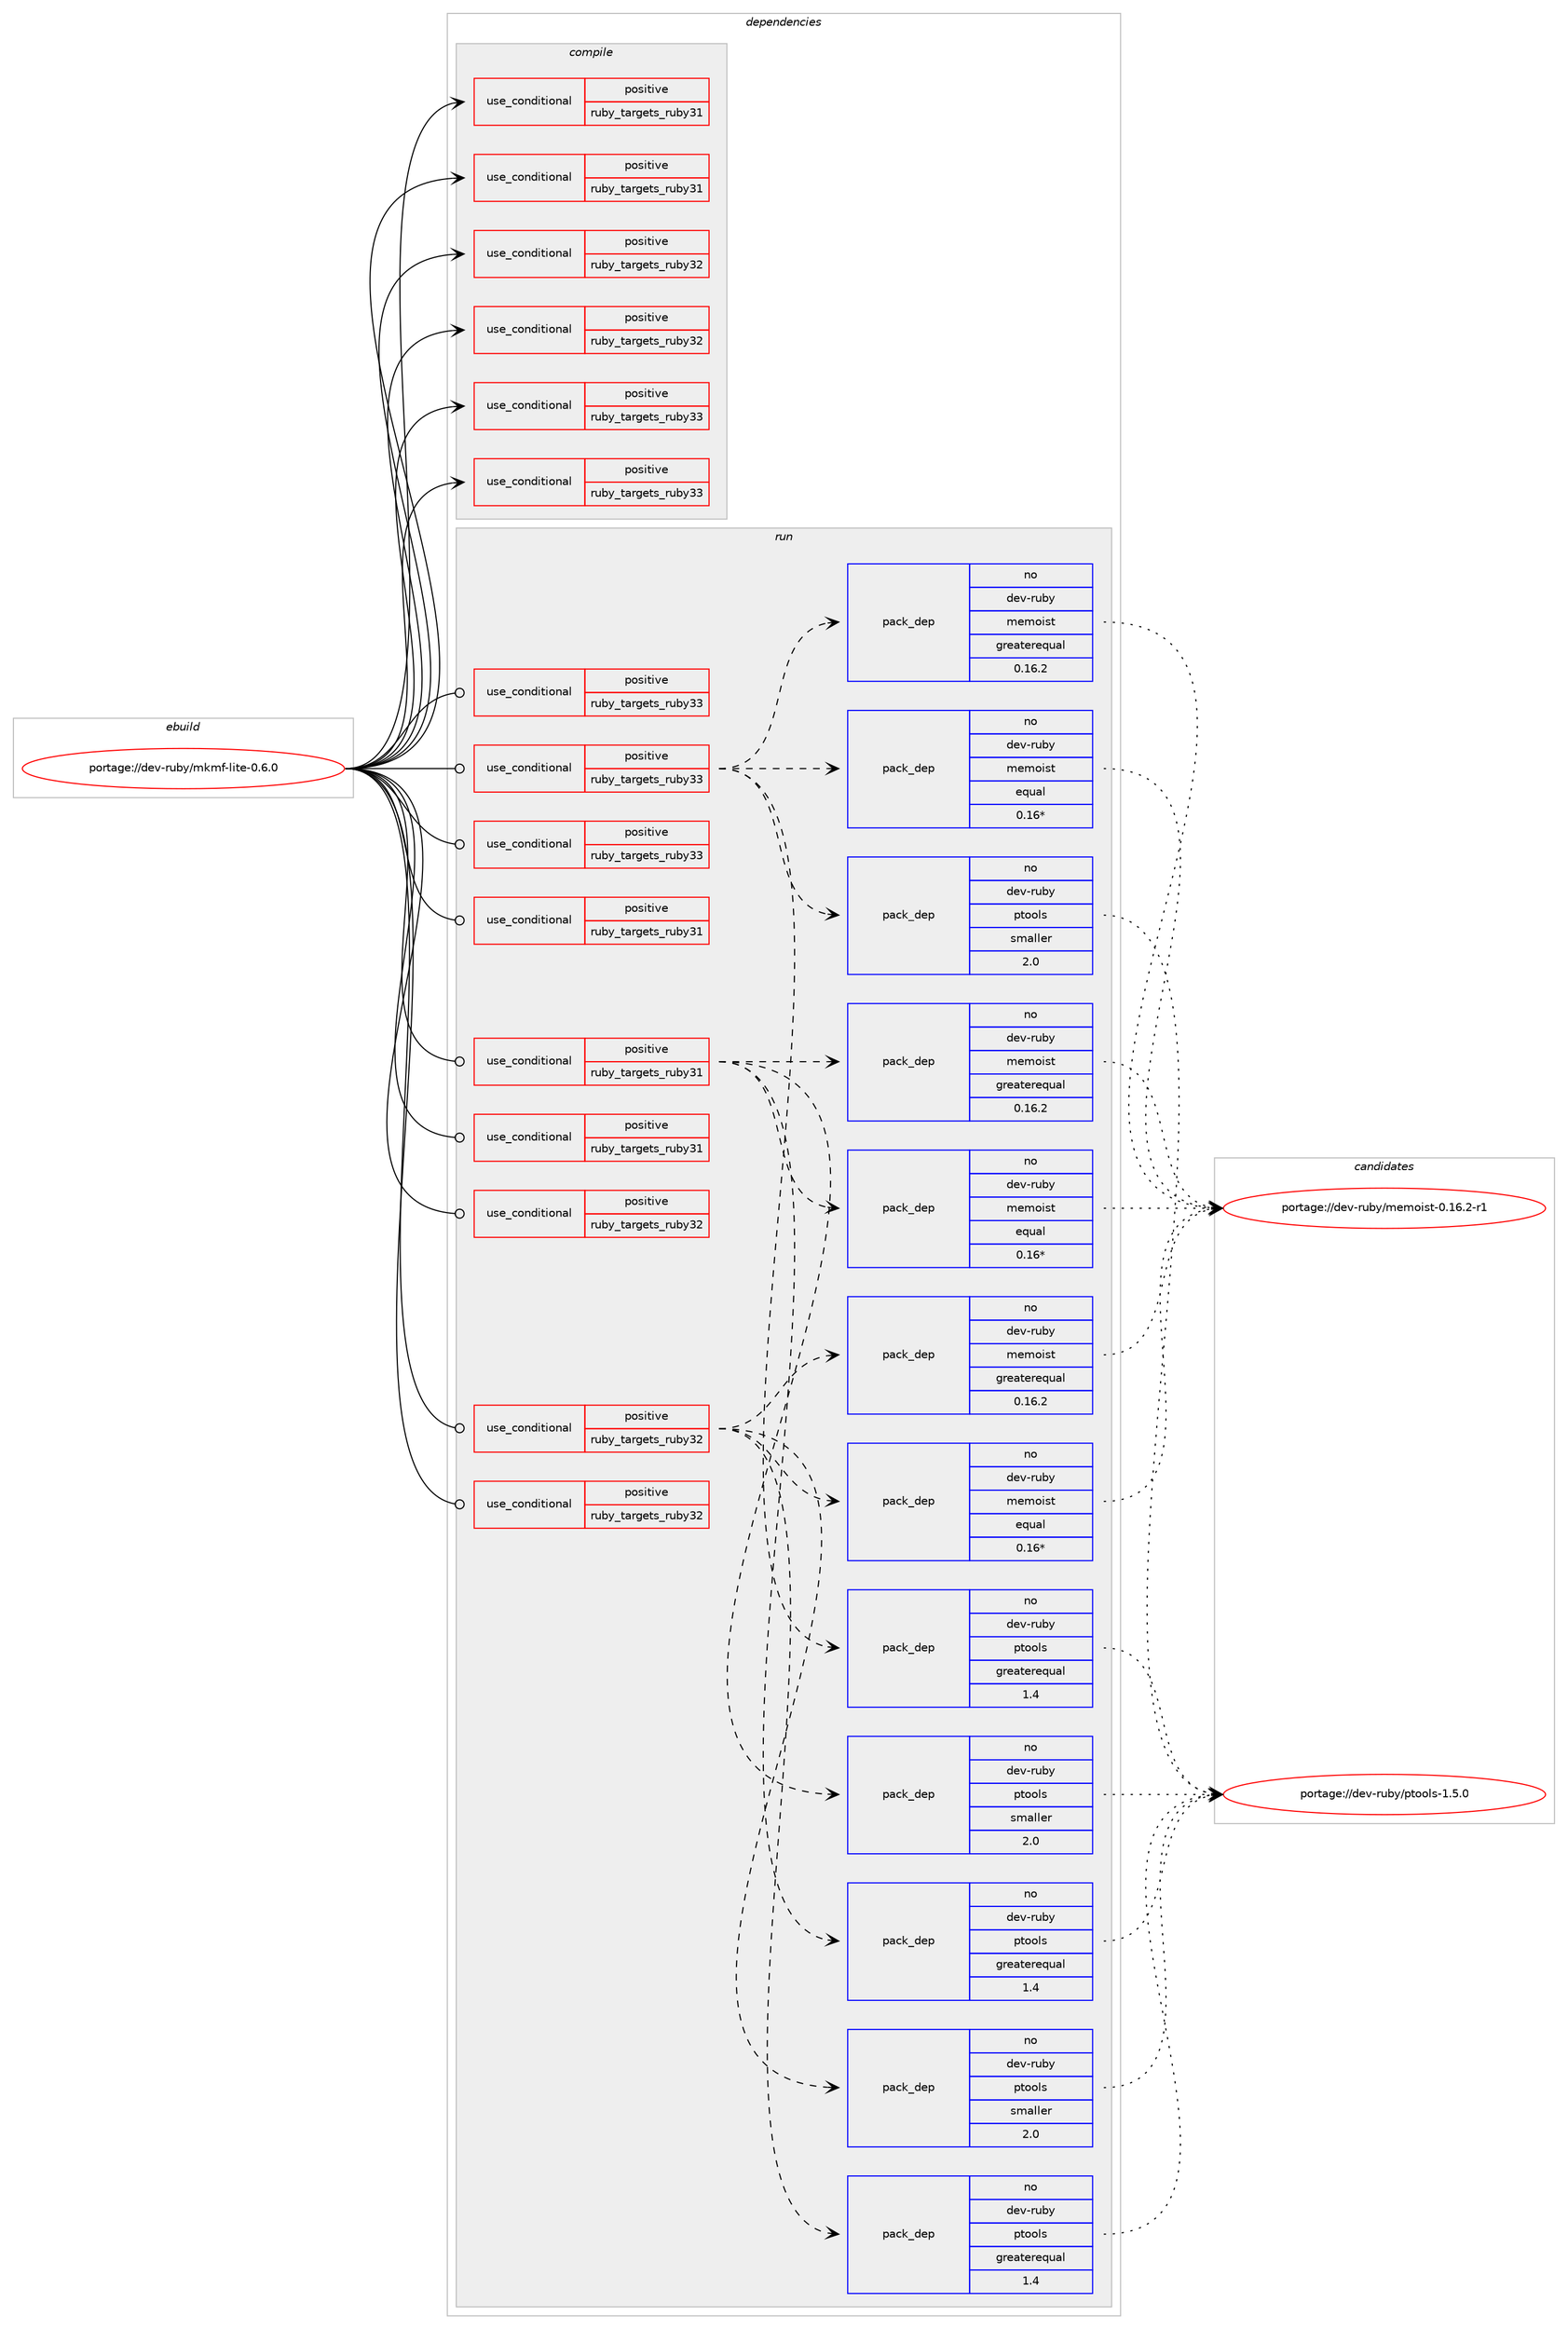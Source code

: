 digraph prolog {

# *************
# Graph options
# *************

newrank=true;
concentrate=true;
compound=true;
graph [rankdir=LR,fontname=Helvetica,fontsize=10,ranksep=1.5];#, ranksep=2.5, nodesep=0.2];
edge  [arrowhead=vee];
node  [fontname=Helvetica,fontsize=10];

# **********
# The ebuild
# **********

subgraph cluster_leftcol {
color=gray;
rank=same;
label=<<i>ebuild</i>>;
id [label="portage://dev-ruby/mkmf-lite-0.6.0", color=red, width=4, href="../dev-ruby/mkmf-lite-0.6.0.svg"];
}

# ****************
# The dependencies
# ****************

subgraph cluster_midcol {
color=gray;
label=<<i>dependencies</i>>;
subgraph cluster_compile {
fillcolor="#eeeeee";
style=filled;
label=<<i>compile</i>>;
subgraph cond49637 {
dependency97327 [label=<<TABLE BORDER="0" CELLBORDER="1" CELLSPACING="0" CELLPADDING="4"><TR><TD ROWSPAN="3" CELLPADDING="10">use_conditional</TD></TR><TR><TD>positive</TD></TR><TR><TD>ruby_targets_ruby31</TD></TR></TABLE>>, shape=none, color=red];
# *** BEGIN UNKNOWN DEPENDENCY TYPE (TODO) ***
# dependency97327 -> package_dependency(portage://dev-ruby/mkmf-lite-0.6.0,install,no,dev-lang,ruby,none,[,,],[slot(3.1)],[])
# *** END UNKNOWN DEPENDENCY TYPE (TODO) ***

}
id:e -> dependency97327:w [weight=20,style="solid",arrowhead="vee"];
subgraph cond49638 {
dependency97328 [label=<<TABLE BORDER="0" CELLBORDER="1" CELLSPACING="0" CELLPADDING="4"><TR><TD ROWSPAN="3" CELLPADDING="10">use_conditional</TD></TR><TR><TD>positive</TD></TR><TR><TD>ruby_targets_ruby31</TD></TR></TABLE>>, shape=none, color=red];
# *** BEGIN UNKNOWN DEPENDENCY TYPE (TODO) ***
# dependency97328 -> package_dependency(portage://dev-ruby/mkmf-lite-0.6.0,install,no,virtual,rubygems,none,[,,],[],[use(enable(ruby_targets_ruby31),negative)])
# *** END UNKNOWN DEPENDENCY TYPE (TODO) ***

}
id:e -> dependency97328:w [weight=20,style="solid",arrowhead="vee"];
subgraph cond49639 {
dependency97329 [label=<<TABLE BORDER="0" CELLBORDER="1" CELLSPACING="0" CELLPADDING="4"><TR><TD ROWSPAN="3" CELLPADDING="10">use_conditional</TD></TR><TR><TD>positive</TD></TR><TR><TD>ruby_targets_ruby32</TD></TR></TABLE>>, shape=none, color=red];
# *** BEGIN UNKNOWN DEPENDENCY TYPE (TODO) ***
# dependency97329 -> package_dependency(portage://dev-ruby/mkmf-lite-0.6.0,install,no,dev-lang,ruby,none,[,,],[slot(3.2)],[])
# *** END UNKNOWN DEPENDENCY TYPE (TODO) ***

}
id:e -> dependency97329:w [weight=20,style="solid",arrowhead="vee"];
subgraph cond49640 {
dependency97330 [label=<<TABLE BORDER="0" CELLBORDER="1" CELLSPACING="0" CELLPADDING="4"><TR><TD ROWSPAN="3" CELLPADDING="10">use_conditional</TD></TR><TR><TD>positive</TD></TR><TR><TD>ruby_targets_ruby32</TD></TR></TABLE>>, shape=none, color=red];
# *** BEGIN UNKNOWN DEPENDENCY TYPE (TODO) ***
# dependency97330 -> package_dependency(portage://dev-ruby/mkmf-lite-0.6.0,install,no,virtual,rubygems,none,[,,],[],[use(enable(ruby_targets_ruby32),negative)])
# *** END UNKNOWN DEPENDENCY TYPE (TODO) ***

}
id:e -> dependency97330:w [weight=20,style="solid",arrowhead="vee"];
subgraph cond49641 {
dependency97331 [label=<<TABLE BORDER="0" CELLBORDER="1" CELLSPACING="0" CELLPADDING="4"><TR><TD ROWSPAN="3" CELLPADDING="10">use_conditional</TD></TR><TR><TD>positive</TD></TR><TR><TD>ruby_targets_ruby33</TD></TR></TABLE>>, shape=none, color=red];
# *** BEGIN UNKNOWN DEPENDENCY TYPE (TODO) ***
# dependency97331 -> package_dependency(portage://dev-ruby/mkmf-lite-0.6.0,install,no,dev-lang,ruby,none,[,,],[slot(3.3)],[])
# *** END UNKNOWN DEPENDENCY TYPE (TODO) ***

}
id:e -> dependency97331:w [weight=20,style="solid",arrowhead="vee"];
subgraph cond49642 {
dependency97332 [label=<<TABLE BORDER="0" CELLBORDER="1" CELLSPACING="0" CELLPADDING="4"><TR><TD ROWSPAN="3" CELLPADDING="10">use_conditional</TD></TR><TR><TD>positive</TD></TR><TR><TD>ruby_targets_ruby33</TD></TR></TABLE>>, shape=none, color=red];
# *** BEGIN UNKNOWN DEPENDENCY TYPE (TODO) ***
# dependency97332 -> package_dependency(portage://dev-ruby/mkmf-lite-0.6.0,install,no,virtual,rubygems,none,[,,],[],[use(enable(ruby_targets_ruby33),negative)])
# *** END UNKNOWN DEPENDENCY TYPE (TODO) ***

}
id:e -> dependency97332:w [weight=20,style="solid",arrowhead="vee"];
}
subgraph cluster_compileandrun {
fillcolor="#eeeeee";
style=filled;
label=<<i>compile and run</i>>;
}
subgraph cluster_run {
fillcolor="#eeeeee";
style=filled;
label=<<i>run</i>>;
subgraph cond49643 {
dependency97333 [label=<<TABLE BORDER="0" CELLBORDER="1" CELLSPACING="0" CELLPADDING="4"><TR><TD ROWSPAN="3" CELLPADDING="10">use_conditional</TD></TR><TR><TD>positive</TD></TR><TR><TD>ruby_targets_ruby31</TD></TR></TABLE>>, shape=none, color=red];
# *** BEGIN UNKNOWN DEPENDENCY TYPE (TODO) ***
# dependency97333 -> package_dependency(portage://dev-ruby/mkmf-lite-0.6.0,run,no,dev-lang,ruby,none,[,,],[slot(3.1)],[])
# *** END UNKNOWN DEPENDENCY TYPE (TODO) ***

}
id:e -> dependency97333:w [weight=20,style="solid",arrowhead="odot"];
subgraph cond49644 {
dependency97334 [label=<<TABLE BORDER="0" CELLBORDER="1" CELLSPACING="0" CELLPADDING="4"><TR><TD ROWSPAN="3" CELLPADDING="10">use_conditional</TD></TR><TR><TD>positive</TD></TR><TR><TD>ruby_targets_ruby31</TD></TR></TABLE>>, shape=none, color=red];
subgraph pack46384 {
dependency97335 [label=<<TABLE BORDER="0" CELLBORDER="1" CELLSPACING="0" CELLPADDING="4" WIDTH="220"><TR><TD ROWSPAN="6" CELLPADDING="30">pack_dep</TD></TR><TR><TD WIDTH="110">no</TD></TR><TR><TD>dev-ruby</TD></TR><TR><TD>memoist</TD></TR><TR><TD>equal</TD></TR><TR><TD>0.16*</TD></TR></TABLE>>, shape=none, color=blue];
}
dependency97334:e -> dependency97335:w [weight=20,style="dashed",arrowhead="vee"];
subgraph pack46385 {
dependency97336 [label=<<TABLE BORDER="0" CELLBORDER="1" CELLSPACING="0" CELLPADDING="4" WIDTH="220"><TR><TD ROWSPAN="6" CELLPADDING="30">pack_dep</TD></TR><TR><TD WIDTH="110">no</TD></TR><TR><TD>dev-ruby</TD></TR><TR><TD>memoist</TD></TR><TR><TD>greaterequal</TD></TR><TR><TD>0.16.2</TD></TR></TABLE>>, shape=none, color=blue];
}
dependency97334:e -> dependency97336:w [weight=20,style="dashed",arrowhead="vee"];
subgraph pack46386 {
dependency97337 [label=<<TABLE BORDER="0" CELLBORDER="1" CELLSPACING="0" CELLPADDING="4" WIDTH="220"><TR><TD ROWSPAN="6" CELLPADDING="30">pack_dep</TD></TR><TR><TD WIDTH="110">no</TD></TR><TR><TD>dev-ruby</TD></TR><TR><TD>ptools</TD></TR><TR><TD>greaterequal</TD></TR><TR><TD>1.4</TD></TR></TABLE>>, shape=none, color=blue];
}
dependency97334:e -> dependency97337:w [weight=20,style="dashed",arrowhead="vee"];
subgraph pack46387 {
dependency97338 [label=<<TABLE BORDER="0" CELLBORDER="1" CELLSPACING="0" CELLPADDING="4" WIDTH="220"><TR><TD ROWSPAN="6" CELLPADDING="30">pack_dep</TD></TR><TR><TD WIDTH="110">no</TD></TR><TR><TD>dev-ruby</TD></TR><TR><TD>ptools</TD></TR><TR><TD>smaller</TD></TR><TR><TD>2.0</TD></TR></TABLE>>, shape=none, color=blue];
}
dependency97334:e -> dependency97338:w [weight=20,style="dashed",arrowhead="vee"];
}
id:e -> dependency97334:w [weight=20,style="solid",arrowhead="odot"];
subgraph cond49645 {
dependency97339 [label=<<TABLE BORDER="0" CELLBORDER="1" CELLSPACING="0" CELLPADDING="4"><TR><TD ROWSPAN="3" CELLPADDING="10">use_conditional</TD></TR><TR><TD>positive</TD></TR><TR><TD>ruby_targets_ruby31</TD></TR></TABLE>>, shape=none, color=red];
# *** BEGIN UNKNOWN DEPENDENCY TYPE (TODO) ***
# dependency97339 -> package_dependency(portage://dev-ruby/mkmf-lite-0.6.0,run,no,virtual,rubygems,none,[,,],[],[use(enable(ruby_targets_ruby31),negative)])
# *** END UNKNOWN DEPENDENCY TYPE (TODO) ***

}
id:e -> dependency97339:w [weight=20,style="solid",arrowhead="odot"];
subgraph cond49646 {
dependency97340 [label=<<TABLE BORDER="0" CELLBORDER="1" CELLSPACING="0" CELLPADDING="4"><TR><TD ROWSPAN="3" CELLPADDING="10">use_conditional</TD></TR><TR><TD>positive</TD></TR><TR><TD>ruby_targets_ruby32</TD></TR></TABLE>>, shape=none, color=red];
# *** BEGIN UNKNOWN DEPENDENCY TYPE (TODO) ***
# dependency97340 -> package_dependency(portage://dev-ruby/mkmf-lite-0.6.0,run,no,dev-lang,ruby,none,[,,],[slot(3.2)],[])
# *** END UNKNOWN DEPENDENCY TYPE (TODO) ***

}
id:e -> dependency97340:w [weight=20,style="solid",arrowhead="odot"];
subgraph cond49647 {
dependency97341 [label=<<TABLE BORDER="0" CELLBORDER="1" CELLSPACING="0" CELLPADDING="4"><TR><TD ROWSPAN="3" CELLPADDING="10">use_conditional</TD></TR><TR><TD>positive</TD></TR><TR><TD>ruby_targets_ruby32</TD></TR></TABLE>>, shape=none, color=red];
subgraph pack46388 {
dependency97342 [label=<<TABLE BORDER="0" CELLBORDER="1" CELLSPACING="0" CELLPADDING="4" WIDTH="220"><TR><TD ROWSPAN="6" CELLPADDING="30">pack_dep</TD></TR><TR><TD WIDTH="110">no</TD></TR><TR><TD>dev-ruby</TD></TR><TR><TD>memoist</TD></TR><TR><TD>equal</TD></TR><TR><TD>0.16*</TD></TR></TABLE>>, shape=none, color=blue];
}
dependency97341:e -> dependency97342:w [weight=20,style="dashed",arrowhead="vee"];
subgraph pack46389 {
dependency97343 [label=<<TABLE BORDER="0" CELLBORDER="1" CELLSPACING="0" CELLPADDING="4" WIDTH="220"><TR><TD ROWSPAN="6" CELLPADDING="30">pack_dep</TD></TR><TR><TD WIDTH="110">no</TD></TR><TR><TD>dev-ruby</TD></TR><TR><TD>memoist</TD></TR><TR><TD>greaterequal</TD></TR><TR><TD>0.16.2</TD></TR></TABLE>>, shape=none, color=blue];
}
dependency97341:e -> dependency97343:w [weight=20,style="dashed",arrowhead="vee"];
subgraph pack46390 {
dependency97344 [label=<<TABLE BORDER="0" CELLBORDER="1" CELLSPACING="0" CELLPADDING="4" WIDTH="220"><TR><TD ROWSPAN="6" CELLPADDING="30">pack_dep</TD></TR><TR><TD WIDTH="110">no</TD></TR><TR><TD>dev-ruby</TD></TR><TR><TD>ptools</TD></TR><TR><TD>greaterequal</TD></TR><TR><TD>1.4</TD></TR></TABLE>>, shape=none, color=blue];
}
dependency97341:e -> dependency97344:w [weight=20,style="dashed",arrowhead="vee"];
subgraph pack46391 {
dependency97345 [label=<<TABLE BORDER="0" CELLBORDER="1" CELLSPACING="0" CELLPADDING="4" WIDTH="220"><TR><TD ROWSPAN="6" CELLPADDING="30">pack_dep</TD></TR><TR><TD WIDTH="110">no</TD></TR><TR><TD>dev-ruby</TD></TR><TR><TD>ptools</TD></TR><TR><TD>smaller</TD></TR><TR><TD>2.0</TD></TR></TABLE>>, shape=none, color=blue];
}
dependency97341:e -> dependency97345:w [weight=20,style="dashed",arrowhead="vee"];
}
id:e -> dependency97341:w [weight=20,style="solid",arrowhead="odot"];
subgraph cond49648 {
dependency97346 [label=<<TABLE BORDER="0" CELLBORDER="1" CELLSPACING="0" CELLPADDING="4"><TR><TD ROWSPAN="3" CELLPADDING="10">use_conditional</TD></TR><TR><TD>positive</TD></TR><TR><TD>ruby_targets_ruby32</TD></TR></TABLE>>, shape=none, color=red];
# *** BEGIN UNKNOWN DEPENDENCY TYPE (TODO) ***
# dependency97346 -> package_dependency(portage://dev-ruby/mkmf-lite-0.6.0,run,no,virtual,rubygems,none,[,,],[],[use(enable(ruby_targets_ruby32),negative)])
# *** END UNKNOWN DEPENDENCY TYPE (TODO) ***

}
id:e -> dependency97346:w [weight=20,style="solid",arrowhead="odot"];
subgraph cond49649 {
dependency97347 [label=<<TABLE BORDER="0" CELLBORDER="1" CELLSPACING="0" CELLPADDING="4"><TR><TD ROWSPAN="3" CELLPADDING="10">use_conditional</TD></TR><TR><TD>positive</TD></TR><TR><TD>ruby_targets_ruby33</TD></TR></TABLE>>, shape=none, color=red];
# *** BEGIN UNKNOWN DEPENDENCY TYPE (TODO) ***
# dependency97347 -> package_dependency(portage://dev-ruby/mkmf-lite-0.6.0,run,no,dev-lang,ruby,none,[,,],[slot(3.3)],[])
# *** END UNKNOWN DEPENDENCY TYPE (TODO) ***

}
id:e -> dependency97347:w [weight=20,style="solid",arrowhead="odot"];
subgraph cond49650 {
dependency97348 [label=<<TABLE BORDER="0" CELLBORDER="1" CELLSPACING="0" CELLPADDING="4"><TR><TD ROWSPAN="3" CELLPADDING="10">use_conditional</TD></TR><TR><TD>positive</TD></TR><TR><TD>ruby_targets_ruby33</TD></TR></TABLE>>, shape=none, color=red];
subgraph pack46392 {
dependency97349 [label=<<TABLE BORDER="0" CELLBORDER="1" CELLSPACING="0" CELLPADDING="4" WIDTH="220"><TR><TD ROWSPAN="6" CELLPADDING="30">pack_dep</TD></TR><TR><TD WIDTH="110">no</TD></TR><TR><TD>dev-ruby</TD></TR><TR><TD>memoist</TD></TR><TR><TD>equal</TD></TR><TR><TD>0.16*</TD></TR></TABLE>>, shape=none, color=blue];
}
dependency97348:e -> dependency97349:w [weight=20,style="dashed",arrowhead="vee"];
subgraph pack46393 {
dependency97350 [label=<<TABLE BORDER="0" CELLBORDER="1" CELLSPACING="0" CELLPADDING="4" WIDTH="220"><TR><TD ROWSPAN="6" CELLPADDING="30">pack_dep</TD></TR><TR><TD WIDTH="110">no</TD></TR><TR><TD>dev-ruby</TD></TR><TR><TD>memoist</TD></TR><TR><TD>greaterequal</TD></TR><TR><TD>0.16.2</TD></TR></TABLE>>, shape=none, color=blue];
}
dependency97348:e -> dependency97350:w [weight=20,style="dashed",arrowhead="vee"];
subgraph pack46394 {
dependency97351 [label=<<TABLE BORDER="0" CELLBORDER="1" CELLSPACING="0" CELLPADDING="4" WIDTH="220"><TR><TD ROWSPAN="6" CELLPADDING="30">pack_dep</TD></TR><TR><TD WIDTH="110">no</TD></TR><TR><TD>dev-ruby</TD></TR><TR><TD>ptools</TD></TR><TR><TD>greaterequal</TD></TR><TR><TD>1.4</TD></TR></TABLE>>, shape=none, color=blue];
}
dependency97348:e -> dependency97351:w [weight=20,style="dashed",arrowhead="vee"];
subgraph pack46395 {
dependency97352 [label=<<TABLE BORDER="0" CELLBORDER="1" CELLSPACING="0" CELLPADDING="4" WIDTH="220"><TR><TD ROWSPAN="6" CELLPADDING="30">pack_dep</TD></TR><TR><TD WIDTH="110">no</TD></TR><TR><TD>dev-ruby</TD></TR><TR><TD>ptools</TD></TR><TR><TD>smaller</TD></TR><TR><TD>2.0</TD></TR></TABLE>>, shape=none, color=blue];
}
dependency97348:e -> dependency97352:w [weight=20,style="dashed",arrowhead="vee"];
}
id:e -> dependency97348:w [weight=20,style="solid",arrowhead="odot"];
subgraph cond49651 {
dependency97353 [label=<<TABLE BORDER="0" CELLBORDER="1" CELLSPACING="0" CELLPADDING="4"><TR><TD ROWSPAN="3" CELLPADDING="10">use_conditional</TD></TR><TR><TD>positive</TD></TR><TR><TD>ruby_targets_ruby33</TD></TR></TABLE>>, shape=none, color=red];
# *** BEGIN UNKNOWN DEPENDENCY TYPE (TODO) ***
# dependency97353 -> package_dependency(portage://dev-ruby/mkmf-lite-0.6.0,run,no,virtual,rubygems,none,[,,],[],[use(enable(ruby_targets_ruby33),negative)])
# *** END UNKNOWN DEPENDENCY TYPE (TODO) ***

}
id:e -> dependency97353:w [weight=20,style="solid",arrowhead="odot"];
}
}

# **************
# The candidates
# **************

subgraph cluster_choices {
rank=same;
color=gray;
label=<<i>candidates</i>>;

subgraph choice46384 {
color=black;
nodesep=1;
choice100101118451141179812147109101109111105115116454846495446504511449 [label="portage://dev-ruby/memoist-0.16.2-r1", color=red, width=4,href="../dev-ruby/memoist-0.16.2-r1.svg"];
dependency97335:e -> choice100101118451141179812147109101109111105115116454846495446504511449:w [style=dotted,weight="100"];
}
subgraph choice46385 {
color=black;
nodesep=1;
choice100101118451141179812147109101109111105115116454846495446504511449 [label="portage://dev-ruby/memoist-0.16.2-r1", color=red, width=4,href="../dev-ruby/memoist-0.16.2-r1.svg"];
dependency97336:e -> choice100101118451141179812147109101109111105115116454846495446504511449:w [style=dotted,weight="100"];
}
subgraph choice46386 {
color=black;
nodesep=1;
choice100101118451141179812147112116111111108115454946534648 [label="portage://dev-ruby/ptools-1.5.0", color=red, width=4,href="../dev-ruby/ptools-1.5.0.svg"];
dependency97337:e -> choice100101118451141179812147112116111111108115454946534648:w [style=dotted,weight="100"];
}
subgraph choice46387 {
color=black;
nodesep=1;
choice100101118451141179812147112116111111108115454946534648 [label="portage://dev-ruby/ptools-1.5.0", color=red, width=4,href="../dev-ruby/ptools-1.5.0.svg"];
dependency97338:e -> choice100101118451141179812147112116111111108115454946534648:w [style=dotted,weight="100"];
}
subgraph choice46388 {
color=black;
nodesep=1;
choice100101118451141179812147109101109111105115116454846495446504511449 [label="portage://dev-ruby/memoist-0.16.2-r1", color=red, width=4,href="../dev-ruby/memoist-0.16.2-r1.svg"];
dependency97342:e -> choice100101118451141179812147109101109111105115116454846495446504511449:w [style=dotted,weight="100"];
}
subgraph choice46389 {
color=black;
nodesep=1;
choice100101118451141179812147109101109111105115116454846495446504511449 [label="portage://dev-ruby/memoist-0.16.2-r1", color=red, width=4,href="../dev-ruby/memoist-0.16.2-r1.svg"];
dependency97343:e -> choice100101118451141179812147109101109111105115116454846495446504511449:w [style=dotted,weight="100"];
}
subgraph choice46390 {
color=black;
nodesep=1;
choice100101118451141179812147112116111111108115454946534648 [label="portage://dev-ruby/ptools-1.5.0", color=red, width=4,href="../dev-ruby/ptools-1.5.0.svg"];
dependency97344:e -> choice100101118451141179812147112116111111108115454946534648:w [style=dotted,weight="100"];
}
subgraph choice46391 {
color=black;
nodesep=1;
choice100101118451141179812147112116111111108115454946534648 [label="portage://dev-ruby/ptools-1.5.0", color=red, width=4,href="../dev-ruby/ptools-1.5.0.svg"];
dependency97345:e -> choice100101118451141179812147112116111111108115454946534648:w [style=dotted,weight="100"];
}
subgraph choice46392 {
color=black;
nodesep=1;
choice100101118451141179812147109101109111105115116454846495446504511449 [label="portage://dev-ruby/memoist-0.16.2-r1", color=red, width=4,href="../dev-ruby/memoist-0.16.2-r1.svg"];
dependency97349:e -> choice100101118451141179812147109101109111105115116454846495446504511449:w [style=dotted,weight="100"];
}
subgraph choice46393 {
color=black;
nodesep=1;
choice100101118451141179812147109101109111105115116454846495446504511449 [label="portage://dev-ruby/memoist-0.16.2-r1", color=red, width=4,href="../dev-ruby/memoist-0.16.2-r1.svg"];
dependency97350:e -> choice100101118451141179812147109101109111105115116454846495446504511449:w [style=dotted,weight="100"];
}
subgraph choice46394 {
color=black;
nodesep=1;
choice100101118451141179812147112116111111108115454946534648 [label="portage://dev-ruby/ptools-1.5.0", color=red, width=4,href="../dev-ruby/ptools-1.5.0.svg"];
dependency97351:e -> choice100101118451141179812147112116111111108115454946534648:w [style=dotted,weight="100"];
}
subgraph choice46395 {
color=black;
nodesep=1;
choice100101118451141179812147112116111111108115454946534648 [label="portage://dev-ruby/ptools-1.5.0", color=red, width=4,href="../dev-ruby/ptools-1.5.0.svg"];
dependency97352:e -> choice100101118451141179812147112116111111108115454946534648:w [style=dotted,weight="100"];
}
}

}
